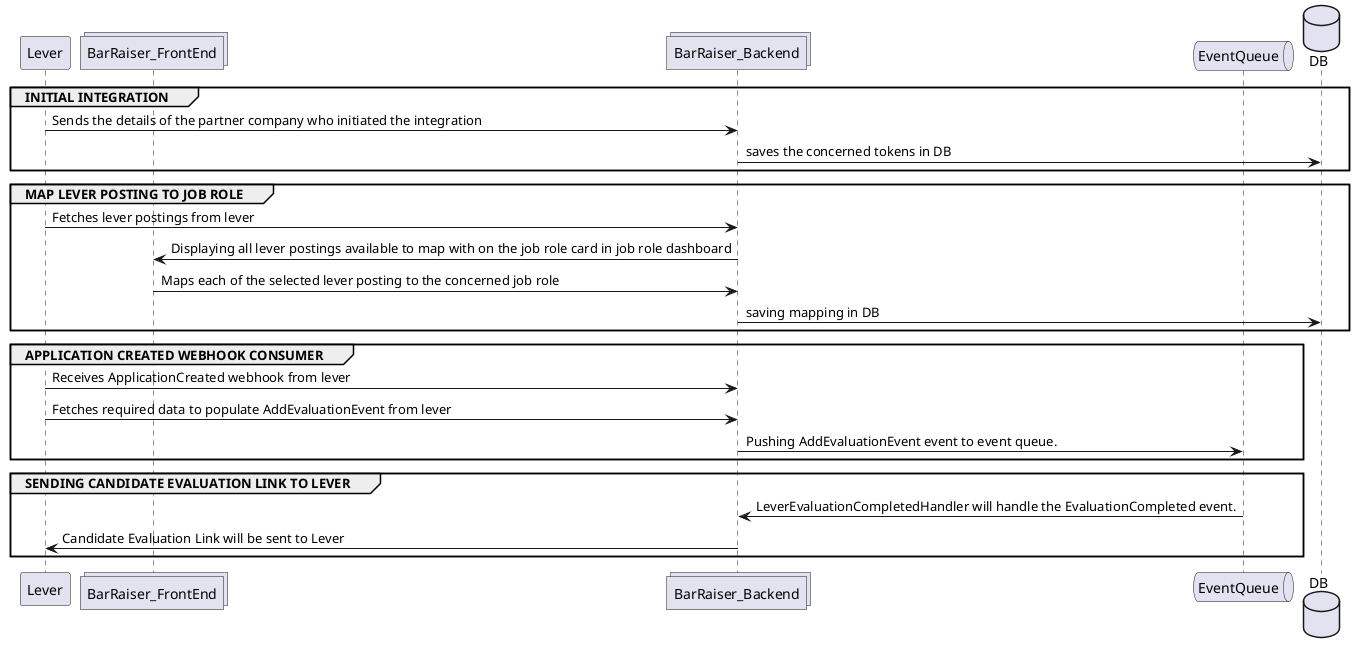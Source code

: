 @startuml
'https://plantuml.com/sequence-diagram
participant Lever as lever
collections BarRaiser_FrontEnd as barraiser_frontend
collections BarRaiser_Backend as barraiser_backend
queue EventQueue as event_queue
database DB as db

group INITIAL INTEGRATION
lever -> barraiser_backend : Sends the details of the partner company who initiated the integration
barraiser_backend -> db : saves the concerned tokens in DB
end

group MAP LEVER POSTING TO JOB ROLE
lever -> barraiser_backend  : Fetches lever postings from lever
barraiser_backend -> barraiser_frontend : Displaying all lever postings available to map with on the job role card in job role dashboard
barraiser_frontend -> barraiser_backend : Maps each of the selected lever posting to the concerned job role
barraiser_backend -> db : saving mapping in DB
end

group APPLICATION CREATED WEBHOOK CONSUMER
lever -> barraiser_backend : Receives ApplicationCreated webhook from lever
lever -> barraiser_backend : Fetches required data to populate AddEvaluationEvent from lever
barraiser_backend -> event_queue : Pushing AddEvaluationEvent event to event queue.
end

group SENDING CANDIDATE EVALUATION LINK TO LEVER
event_queue -> barraiser_backend : LeverEvaluationCompletedHandler will handle the EvaluationCompleted event.
barraiser_backend -> lever : Candidate Evaluation Link will be sent to Lever
end

@enduml
